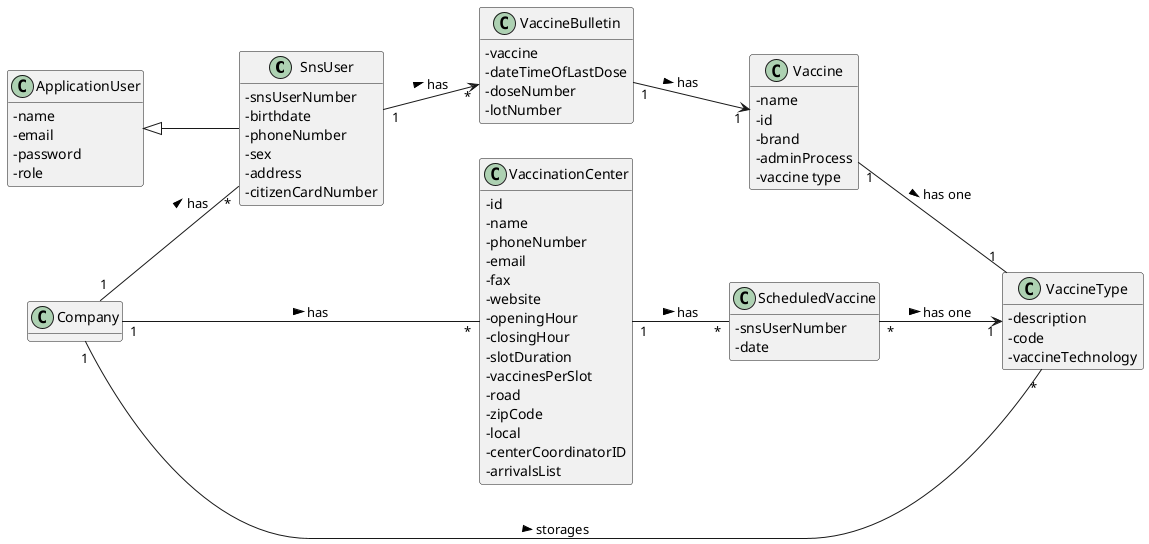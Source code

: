   @startuml

hide methods
left to right direction
skinparam classAttributeIconSize 0


class SnsUser {
-snsUserNumber
-birthdate
-phoneNumber
-sex
-address
-citizenCardNumber
}

class VaccineBulletin {
-vaccine
-dateTimeOfLastDose
-doseNumber
-lotNumber
}

class VaccineType {
-description
-code
-vaccineTechnology
}

class Vaccine {
-name
-id
-brand
-adminProcess
-vaccine type
}

class ApplicationUser {
-name
-email
-password
-role
}

class ScheduledVaccine {
-snsUserNumber
-date
}

class VaccinationCenter {
-id
-name
-phoneNumber
-email
-fax
-website
-openingHour
-closingHour
-slotDuration
-vaccinesPerSlot
-road
-zipCode
-local
-centerCoordinatorID
-arrivalsList
}

SnsUser "1" --> "*" VaccineBulletin: has >

VaccineBulletin "1" --> "1" Vaccine: has >

ApplicationUser  <|-- SnsUser

ScheduledVaccine "*" --> "1" VaccineType: has one  >

Company "1" -- "*" SnsUser : has >

Company "1" --- "*" VaccinationCenter : has >

Company "1" -- "*" VaccineType : storages >

VaccinationCenter "1" -- "*" ScheduledVaccine : has >

Vaccine "1" -- "1" VaccineType : has one >


@enduml